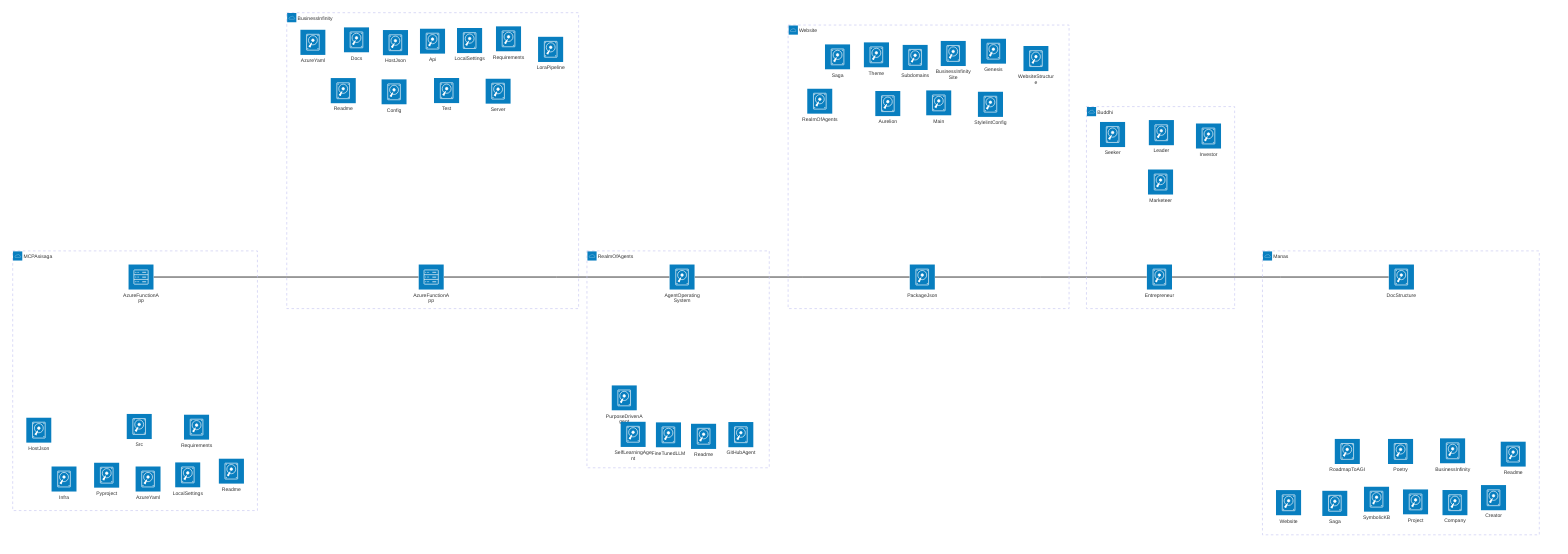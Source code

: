 architecture-beta
    group mcp_group(cloud)[MCPAsisaga]
    service mcp_func(server)[AzureFunctionApp] in mcp_group
    service mcp_readme(disk)[Readme] in mcp_group
    service mcp_requirements(disk)[Requirements] in mcp_group
    service mcp_pyproject(disk)[Pyproject] in mcp_group
    service mcp_infra(disk)[Infra] in mcp_group
    service mcp_src(disk)[Src] in mcp_group
    service mcp_localsettings(disk)[LocalSettings] in mcp_group
    service mcp_azureyaml(disk)[AzureYaml] in mcp_group
    service mcp_hostjson(disk)[HostJson] in mcp_group

    group bi_group(cloud)[BusinessInfinity]
    service bi_func(server)[AzureFunctionApp] in bi_group
    service bi_readme(disk)[Readme] in bi_group
    service bi_requirements(disk)[Requirements] in bi_group
    service bi_localsettings(disk)[LocalSettings] in bi_group
    service bi_azureyaml(disk)[AzureYaml] in bi_group
    service bi_hostjson(disk)[HostJson] in bi_group
    service bi_api(disk)[Api] in bi_group
    service bi_config(disk)[Config] in bi_group
    service bi_docs(disk)[Docs] in bi_group
    service bi_lora(disk)[LoraPipeline] in bi_group
    service bi_server(disk)[Server] in bi_group
    service bi_test(disk)[Test] in bi_group

    group roa_group(cloud)[RealmOfAgents]
    service roa_readme(disk)[Readme] in roa_group
    service roa_agentos(disk)[AgentOperatingSystem] in roa_group
    service roa_finetunedllm(disk)[FineTunedLLM] in roa_group
    service roa_githubagent(disk)[GitHubAgent] in roa_group
    service roa_purposedriven(disk)[PurposeDrivenAgent] in roa_group
    service roa_selflearning(disk)[SelfLearningAgent] in roa_group

    group website_group(cloud)[Website]
    service website_pkgjson(disk)[PackageJson] in website_group
    service website_stylelint(disk)[StylelintConfig] in website_group
    service website_subdomains(disk)[Subdomains] in website_group
    service website_structure(disk)[WebsiteStructure] in website_group
    service website_aurelion(disk)[Aurelion] in website_group
    service website_businessinfinity(disk)[BusinessInfinitySite] in website_group
    service website_genesis(disk)[Genesis] in website_group
    service website_realmofagents(disk)[RealmOfAgents] in website_group
    service website_saga(disk)[Saga] in website_group
    service website_theme(disk)[Theme] in website_group
    service website_www(disk)[Main] in website_group

    group buddhi_group(cloud)[Buddhi]
    service buddhi_entrepreneur(disk)[Entrepreneur] in buddhi_group
    service buddhi_investor(disk)[Investor] in buddhi_group
    service buddhi_leader(disk)[Leader] in buddhi_group
    service buddhi_marketeer(disk)[Marketeer] in buddhi_group
    service buddhi_seeker(disk)[Seeker] in buddhi_group

    group manas_group(cloud)[Manas]
    service manas_docstructure(disk)[DocStructure] in manas_group
    service manas_readme(disk)[Readme] in manas_group
    service manas_businessinfinity(disk)[BusinessInfinity] in manas_group
    service manas_company(disk)[Company] in manas_group
    service manas_creator(disk)[Creator] in manas_group
    service manas_poetry(disk)[Poetry] in manas_group
    service manas_project(disk)[Project] in manas_group
    service manas_roadmap(disk)[RoadmapToAGI] in manas_group
    service manas_saga(disk)[Saga] in manas_group
    service manas_symbolickb(disk)[SymbolicKB] in manas_group
    service manas_website(disk)[Website] in manas_group

    mcp_func:R -- L:bi_func
    bi_func:R -- L:roa_agentos
    roa_agentos:R -- L:website_pkgjson
    website_pkgjson:R -- L:buddhi_entrepreneur
    buddhi_entrepreneur:R -- L:manas_docstructure